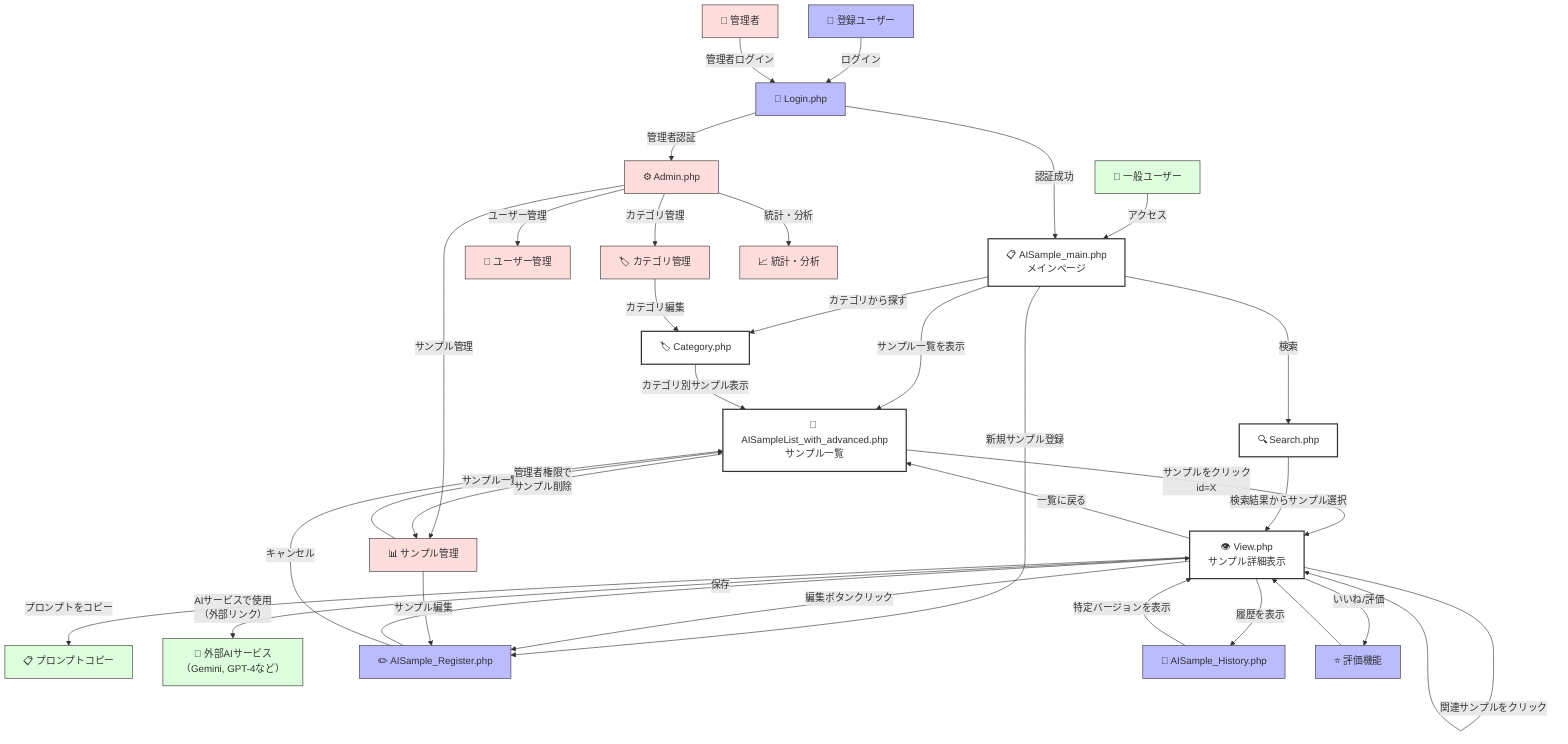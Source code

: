 graph TD
    %% ノードの定義 - 共通ページ
    Main["📋 AISample_main.php<br>メインページ"]
    List["📑 AISampleList_with_advanced.php<br>サンプル一覧"]
    View["👁️ View.php<br>サンプル詳細表示"]
    
    %% 一般ユーザーフロー
    User["👤 一般ユーザー"]
    User -->|"アクセス"| Main
    Main -->|"サンプル一覧を表示"| List
    List -->|"サンプルをクリック<br>id=X"| View
    View -->|"プロンプトをコピー"| Copy["📋 プロンプトコピー"]
    View -->|"AIサービスで使用<br>（外部リンク）"| External["🔗 外部AIサービス<br>（Gemini, GPT-4など）"]
    View -->|"関連サンプルをクリック"| View
    View -->|"一覧に戻る"| List
    Main -->|"カテゴリから探す"| Category["🏷️ Category.php"]
    Category -->|"カテゴリ別サンプル表示"| List
    Main -->|"検索"| Search["🔍 Search.php"]
    Search -->|"検索結果からサンプル選択"| View
    
    %% 登録ユーザーフロー
    RegUser["👤 登録ユーザー"]
    Login["🔑 Login.php"]
    Register["✏️ AISample_Register.php"]
    History["📜 AISample_History.php"]
    
    RegUser -->|"ログイン"| Login
    Login -->|"認証成功"| Main
    Main -->|"新規サンプル登録"| Register
    View -->|"編集ボタンクリック"| Register
    Register -->|"保存"| View
    Register -->|"キャンセル"| List
    View -->|"履歴を表示"| History
    History -->|"特定バージョンを表示"| View
    View -->|"いいね/評価"| Rating["⭐ 評価機能"]
    Rating --> View
    
    %% 管理者フロー
    Admin["👑 管理者"]
    AdminPanel["⚙️ Admin.php"]
    UserManage["👥 ユーザー管理"]
    CatManage["🏷️ カテゴリ管理"]
    SampleManage["📊 サンプル管理"]
    Stats["📈 統計・分析"]
    
    Admin -->|"管理者ログイン"| Login
    Login -->|"管理者認証"| AdminPanel
    AdminPanel -->|"ユーザー管理"| UserManage
    AdminPanel -->|"カテゴリ管理"| CatManage
    AdminPanel -->|"サンプル管理"| SampleManage
    AdminPanel -->|"統計・分析"| Stats
    SampleManage -->|"サンプル編集"| Register
    SampleManage -->|"サンプル一覧"| List
    List -->|"管理者権限で<br>サンプル削除"| SampleManage
    CatManage -->|"カテゴリ編集"| Category
    
    %% スタイル設定
    classDef userFlow fill:#dfd,stroke:#333,stroke-width:1px;
    classDef regUserFlow fill:#bbf,stroke:#333,stroke-width:1px;
    classDef adminFlow fill:#fdd,stroke:#333,stroke-width:1px;
    classDef mainPages fill:#fff,stroke:#333,stroke-width:2px;
    
    class User,Copy,External userFlow;
    class RegUser,Login,Register,History,Rating regUserFlow;
    class Admin,AdminPanel,UserManage,CatManage,SampleManage,Stats adminFlow;
    class Main,List,View,Category,Search mainPages;